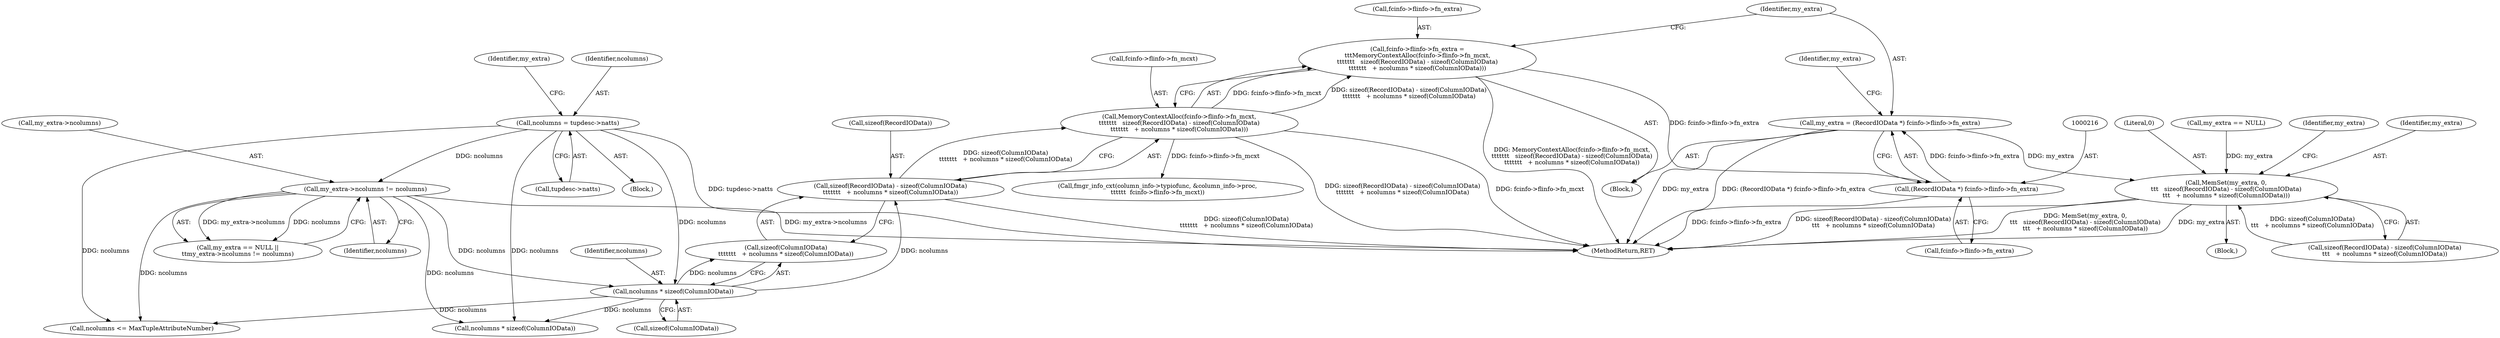 digraph "0_postgres_31400a673325147e1205326008e32135a78b4d8a_1@pointer" {
"1000213" [label="(Call,my_extra = (RecordIOData *) fcinfo->flinfo->fn_extra)"];
"1000215" [label="(Call,(RecordIOData *) fcinfo->flinfo->fn_extra)"];
"1000191" [label="(Call,fcinfo->flinfo->fn_extra =\n\t\t\tMemoryContextAlloc(fcinfo->flinfo->fn_mcxt,\n\t\t\t\t\t\t\t   sizeof(RecordIOData) - sizeof(ColumnIOData)\n\t\t\t\t\t\t\t   + ncolumns * sizeof(ColumnIOData)))"];
"1000197" [label="(Call,MemoryContextAlloc(fcinfo->flinfo->fn_mcxt,\n\t\t\t\t\t\t\t   sizeof(RecordIOData) - sizeof(ColumnIOData)\n\t\t\t\t\t\t\t   + ncolumns * sizeof(ColumnIOData)))"];
"1000203" [label="(Call,sizeof(RecordIOData) - sizeof(ColumnIOData)\n\t\t\t\t\t\t\t   + ncolumns * sizeof(ColumnIOData))"];
"1000209" [label="(Call,ncolumns * sizeof(ColumnIOData))"];
"1000185" [label="(Call,my_extra->ncolumns != ncolumns)"];
"1000166" [label="(Call,ncolumns = tupdesc->natts)"];
"1000245" [label="(Call,MemSet(my_extra, 0,\n\t\t\t   sizeof(RecordIOData) - sizeof(ColumnIOData)\n\t\t\t   + ncolumns * sizeof(ColumnIOData)))"];
"1000209" [label="(Call,ncolumns * sizeof(ColumnIOData))"];
"1000224" [label="(Identifier,my_extra)"];
"1000204" [label="(Call,sizeof(RecordIOData))"];
"1000190" [label="(Block,)"];
"1000192" [label="(Call,fcinfo->flinfo->fn_extra)"];
"1000254" [label="(Call,ncolumns * sizeof(ColumnIOData))"];
"1000168" [label="(Call,tupdesc->natts)"];
"1000186" [label="(Call,my_extra->ncolumns)"];
"1000210" [label="(Identifier,ncolumns)"];
"1000203" [label="(Call,sizeof(RecordIOData) - sizeof(ColumnIOData)\n\t\t\t\t\t\t\t   + ncolumns * sizeof(ColumnIOData))"];
"1000166" [label="(Call,ncolumns = tupdesc->natts)"];
"1000247" [label="(Literal,0)"];
"1000182" [label="(Call,my_extra == NULL)"];
"1000191" [label="(Call,fcinfo->flinfo->fn_extra =\n\t\t\tMemoryContextAlloc(fcinfo->flinfo->fn_mcxt,\n\t\t\t\t\t\t\t   sizeof(RecordIOData) - sizeof(ColumnIOData)\n\t\t\t\t\t\t\t   + ncolumns * sizeof(ColumnIOData)))"];
"1000198" [label="(Call,fcinfo->flinfo->fn_mcxt)"];
"1000110" [label="(Block,)"];
"1000211" [label="(Call,sizeof(ColumnIOData))"];
"1000217" [label="(Call,fcinfo->flinfo->fn_extra)"];
"1000214" [label="(Identifier,my_extra)"];
"1000197" [label="(Call,MemoryContextAlloc(fcinfo->flinfo->fn_mcxt,\n\t\t\t\t\t\t\t   sizeof(RecordIOData) - sizeof(ColumnIOData)\n\t\t\t\t\t\t\t   + ncolumns * sizeof(ColumnIOData)))"];
"1000248" [label="(Call,sizeof(RecordIOData) - sizeof(ColumnIOData)\n\t\t\t   + ncolumns * sizeof(ColumnIOData))"];
"1000468" [label="(Call,fmgr_info_cxt(column_info->typiofunc, &column_info->proc,\n\t\t\t\t\t\t  fcinfo->flinfo->fn_mcxt))"];
"1000244" [label="(Block,)"];
"1000189" [label="(Identifier,ncolumns)"];
"1000213" [label="(Call,my_extra = (RecordIOData *) fcinfo->flinfo->fn_extra)"];
"1000260" [label="(Identifier,my_extra)"];
"1000245" [label="(Call,MemSet(my_extra, 0,\n\t\t\t   sizeof(RecordIOData) - sizeof(ColumnIOData)\n\t\t\t   + ncolumns * sizeof(ColumnIOData)))"];
"1000215" [label="(Call,(RecordIOData *) fcinfo->flinfo->fn_extra)"];
"1000206" [label="(Call,sizeof(ColumnIOData)\n\t\t\t\t\t\t\t   + ncolumns * sizeof(ColumnIOData))"];
"1000545" [label="(MethodReturn,RET)"];
"1000172" [label="(Identifier,my_extra)"];
"1000246" [label="(Identifier,my_extra)"];
"1000181" [label="(Call,my_extra == NULL ||\n\t\tmy_extra->ncolumns != ncolumns)"];
"1000167" [label="(Identifier,ncolumns)"];
"1000185" [label="(Call,my_extra->ncolumns != ncolumns)"];
"1000274" [label="(Call,ncolumns <= MaxTupleAttributeNumber)"];
"1000213" -> "1000190"  [label="AST: "];
"1000213" -> "1000215"  [label="CFG: "];
"1000214" -> "1000213"  [label="AST: "];
"1000215" -> "1000213"  [label="AST: "];
"1000224" -> "1000213"  [label="CFG: "];
"1000213" -> "1000545"  [label="DDG: my_extra"];
"1000213" -> "1000545"  [label="DDG: (RecordIOData *) fcinfo->flinfo->fn_extra"];
"1000215" -> "1000213"  [label="DDG: fcinfo->flinfo->fn_extra"];
"1000213" -> "1000245"  [label="DDG: my_extra"];
"1000215" -> "1000217"  [label="CFG: "];
"1000216" -> "1000215"  [label="AST: "];
"1000217" -> "1000215"  [label="AST: "];
"1000215" -> "1000545"  [label="DDG: fcinfo->flinfo->fn_extra"];
"1000191" -> "1000215"  [label="DDG: fcinfo->flinfo->fn_extra"];
"1000191" -> "1000190"  [label="AST: "];
"1000191" -> "1000197"  [label="CFG: "];
"1000192" -> "1000191"  [label="AST: "];
"1000197" -> "1000191"  [label="AST: "];
"1000214" -> "1000191"  [label="CFG: "];
"1000191" -> "1000545"  [label="DDG: MemoryContextAlloc(fcinfo->flinfo->fn_mcxt,\n\t\t\t\t\t\t\t   sizeof(RecordIOData) - sizeof(ColumnIOData)\n\t\t\t\t\t\t\t   + ncolumns * sizeof(ColumnIOData))"];
"1000197" -> "1000191"  [label="DDG: fcinfo->flinfo->fn_mcxt"];
"1000197" -> "1000191"  [label="DDG: sizeof(RecordIOData) - sizeof(ColumnIOData)\n\t\t\t\t\t\t\t   + ncolumns * sizeof(ColumnIOData)"];
"1000197" -> "1000203"  [label="CFG: "];
"1000198" -> "1000197"  [label="AST: "];
"1000203" -> "1000197"  [label="AST: "];
"1000197" -> "1000545"  [label="DDG: sizeof(RecordIOData) - sizeof(ColumnIOData)\n\t\t\t\t\t\t\t   + ncolumns * sizeof(ColumnIOData)"];
"1000197" -> "1000545"  [label="DDG: fcinfo->flinfo->fn_mcxt"];
"1000203" -> "1000197"  [label="DDG: sizeof(ColumnIOData)\n\t\t\t\t\t\t\t   + ncolumns * sizeof(ColumnIOData)"];
"1000197" -> "1000468"  [label="DDG: fcinfo->flinfo->fn_mcxt"];
"1000203" -> "1000206"  [label="CFG: "];
"1000204" -> "1000203"  [label="AST: "];
"1000206" -> "1000203"  [label="AST: "];
"1000203" -> "1000545"  [label="DDG: sizeof(ColumnIOData)\n\t\t\t\t\t\t\t   + ncolumns * sizeof(ColumnIOData)"];
"1000209" -> "1000203"  [label="DDG: ncolumns"];
"1000209" -> "1000206"  [label="AST: "];
"1000209" -> "1000211"  [label="CFG: "];
"1000210" -> "1000209"  [label="AST: "];
"1000211" -> "1000209"  [label="AST: "];
"1000206" -> "1000209"  [label="CFG: "];
"1000209" -> "1000206"  [label="DDG: ncolumns"];
"1000185" -> "1000209"  [label="DDG: ncolumns"];
"1000166" -> "1000209"  [label="DDG: ncolumns"];
"1000209" -> "1000254"  [label="DDG: ncolumns"];
"1000209" -> "1000274"  [label="DDG: ncolumns"];
"1000185" -> "1000181"  [label="AST: "];
"1000185" -> "1000189"  [label="CFG: "];
"1000186" -> "1000185"  [label="AST: "];
"1000189" -> "1000185"  [label="AST: "];
"1000181" -> "1000185"  [label="CFG: "];
"1000185" -> "1000545"  [label="DDG: my_extra->ncolumns"];
"1000185" -> "1000181"  [label="DDG: my_extra->ncolumns"];
"1000185" -> "1000181"  [label="DDG: ncolumns"];
"1000166" -> "1000185"  [label="DDG: ncolumns"];
"1000185" -> "1000254"  [label="DDG: ncolumns"];
"1000185" -> "1000274"  [label="DDG: ncolumns"];
"1000166" -> "1000110"  [label="AST: "];
"1000166" -> "1000168"  [label="CFG: "];
"1000167" -> "1000166"  [label="AST: "];
"1000168" -> "1000166"  [label="AST: "];
"1000172" -> "1000166"  [label="CFG: "];
"1000166" -> "1000545"  [label="DDG: tupdesc->natts"];
"1000166" -> "1000254"  [label="DDG: ncolumns"];
"1000166" -> "1000274"  [label="DDG: ncolumns"];
"1000245" -> "1000244"  [label="AST: "];
"1000245" -> "1000248"  [label="CFG: "];
"1000246" -> "1000245"  [label="AST: "];
"1000247" -> "1000245"  [label="AST: "];
"1000248" -> "1000245"  [label="AST: "];
"1000260" -> "1000245"  [label="CFG: "];
"1000245" -> "1000545"  [label="DDG: sizeof(RecordIOData) - sizeof(ColumnIOData)\n\t\t\t   + ncolumns * sizeof(ColumnIOData)"];
"1000245" -> "1000545"  [label="DDG: MemSet(my_extra, 0,\n\t\t\t   sizeof(RecordIOData) - sizeof(ColumnIOData)\n\t\t\t   + ncolumns * sizeof(ColumnIOData))"];
"1000245" -> "1000545"  [label="DDG: my_extra"];
"1000182" -> "1000245"  [label="DDG: my_extra"];
"1000248" -> "1000245"  [label="DDG: sizeof(ColumnIOData)\n\t\t\t   + ncolumns * sizeof(ColumnIOData)"];
}
